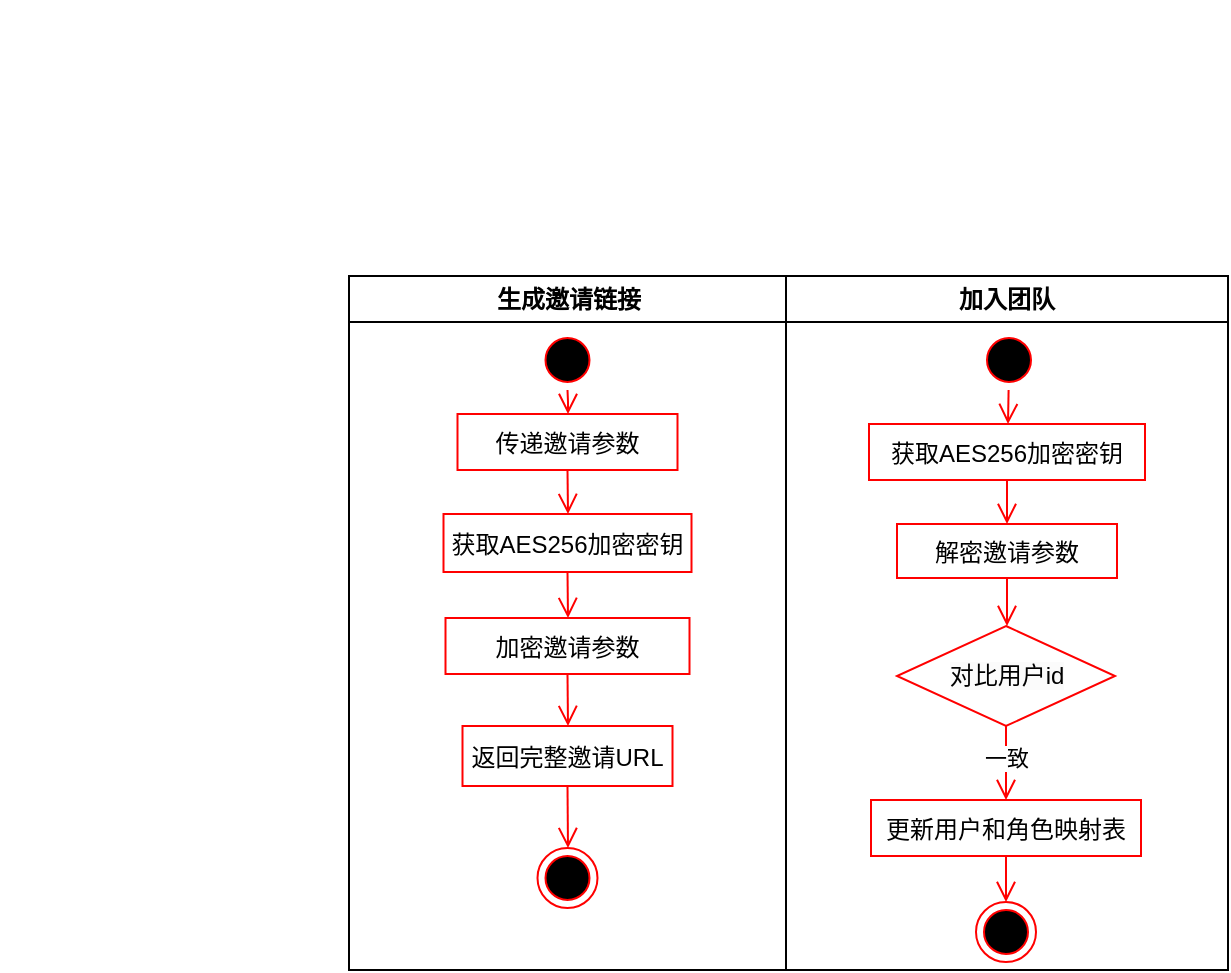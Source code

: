<mxfile version="24.0.4" type="github">
  <diagram name="Page-1" id="e7e014a7-5840-1c2e-5031-d8a46d1fe8dd">
    <mxGraphModel dx="93339" dy="63280" grid="0" gridSize="10" guides="1" tooltips="1" connect="1" arrows="1" fold="1" page="1" pageScale="1" pageWidth="1169" pageHeight="826" background="none" math="0" shadow="0">
      <root>
        <mxCell id="0" />
        <mxCell id="1" parent="0" />
        <mxCell id="2" value="生成邀请链接" style="swimlane;whiteSpace=wrap;startSize=23;" parent="1" vertex="1">
          <mxGeometry x="164.5" y="128" width="218.5" height="347" as="geometry" />
        </mxCell>
        <mxCell id="5" value="" style="ellipse;shape=startState;fillColor=#000000;strokeColor=#ff0000;" parent="2" vertex="1">
          <mxGeometry x="94.25" y="27" width="30" height="30" as="geometry" />
        </mxCell>
        <mxCell id="6" value="" style="edgeStyle=elbowEdgeStyle;elbow=horizontal;verticalAlign=bottom;endArrow=open;endSize=8;strokeColor=#FF0000;endFill=1;rounded=0" parent="2" source="5" target="7" edge="1">
          <mxGeometry x="100" y="40" as="geometry">
            <mxPoint x="109.25" y="97" as="targetPoint" />
          </mxGeometry>
        </mxCell>
        <mxCell id="7" value="传递邀请参数" style="strokeColor=#FF0000;" parent="2" vertex="1">
          <mxGeometry x="54.25" y="69" width="110" height="28" as="geometry" />
        </mxCell>
        <mxCell id="10" value="获取AES256加密密钥" style="strokeColor=#FF0000;" parent="2" vertex="1">
          <mxGeometry x="47.25" y="119" width="124" height="29" as="geometry" />
        </mxCell>
        <mxCell id="Txw60cx1Kh3sxlR9NIMl-50" value="" style="ellipse;shape=endState;fillColor=#000000;strokeColor=#ff0000" parent="2" vertex="1">
          <mxGeometry x="94.25" y="286" width="30" height="30" as="geometry" />
        </mxCell>
        <mxCell id="Txw60cx1Kh3sxlR9NIMl-54" value="" style="edgeStyle=elbowEdgeStyle;elbow=horizontal;verticalAlign=bottom;endArrow=open;endSize=8;strokeColor=#FF0000;endFill=1;rounded=0;exitX=0.5;exitY=1;exitDx=0;exitDy=0;entryX=0.5;entryY=0;entryDx=0;entryDy=0;" parent="2" source="7" target="10" edge="1">
          <mxGeometry x="-64.5" y="-88" as="geometry">
            <mxPoint x="119.25" y="89" as="targetPoint" />
            <mxPoint x="119.25" y="67" as="sourcePoint" />
          </mxGeometry>
        </mxCell>
        <mxCell id="Txw60cx1Kh3sxlR9NIMl-55" value="" style="edgeStyle=elbowEdgeStyle;elbow=horizontal;verticalAlign=bottom;endArrow=open;endSize=8;strokeColor=#FF0000;endFill=1;rounded=0;exitX=0.5;exitY=1;exitDx=0;exitDy=0;" parent="2" edge="1" target="rDcZoxMiwBND-SI_1BVu-38" source="10">
          <mxGeometry x="-229" y="-216" as="geometry">
            <mxPoint x="109.23" y="209" as="targetPoint" />
            <mxPoint x="109.23" y="177" as="sourcePoint" />
          </mxGeometry>
        </mxCell>
        <mxCell id="Txw60cx1Kh3sxlR9NIMl-48" value="返回完整邀请URL" style="strokeColor=#FF0000;" parent="2" vertex="1">
          <mxGeometry x="56.75" y="225" width="105" height="30" as="geometry" />
        </mxCell>
        <mxCell id="Txw60cx1Kh3sxlR9NIMl-65" value="" style="edgeStyle=elbowEdgeStyle;elbow=horizontal;verticalAlign=bottom;endArrow=open;endSize=8;strokeColor=#FF0000;endFill=1;rounded=0;exitX=0.5;exitY=1;exitDx=0;exitDy=0;entryX=0.5;entryY=0;entryDx=0;entryDy=0;" parent="2" source="Txw60cx1Kh3sxlR9NIMl-48" target="Txw60cx1Kh3sxlR9NIMl-50" edge="1">
          <mxGeometry x="-393.5" y="-344" as="geometry">
            <mxPoint x="109.02" y="351" as="targetPoint" />
            <mxPoint x="109.02" y="319" as="sourcePoint" />
          </mxGeometry>
        </mxCell>
        <mxCell id="rDcZoxMiwBND-SI_1BVu-38" value="加密邀请参数" style="strokeColor=#FF0000;" parent="2" vertex="1">
          <mxGeometry x="48.25" y="171" width="122" height="28" as="geometry" />
        </mxCell>
        <mxCell id="rDcZoxMiwBND-SI_1BVu-39" value="" style="edgeStyle=elbowEdgeStyle;elbow=horizontal;verticalAlign=bottom;endArrow=open;endSize=8;strokeColor=#FF0000;endFill=1;rounded=0;exitX=0.5;exitY=1;exitDx=0;exitDy=0;entryX=0.5;entryY=0;entryDx=0;entryDy=0;" parent="2" edge="1" target="Txw60cx1Kh3sxlR9NIMl-48" source="rDcZoxMiwBND-SI_1BVu-38">
          <mxGeometry x="-393.5" y="-344" as="geometry">
            <mxPoint x="110.75" y="226" as="targetPoint" />
            <mxPoint x="109.16" y="247" as="sourcePoint" />
          </mxGeometry>
        </mxCell>
        <mxCell id="4" value="加入团队" style="swimlane;whiteSpace=wrap" parent="1" vertex="1">
          <mxGeometry x="383" y="128" width="221" height="347" as="geometry" />
        </mxCell>
        <mxCell id="38" value="" style="ellipse;shape=endState;fillColor=#000000;strokeColor=#ff0000" parent="4" vertex="1">
          <mxGeometry x="95" y="313" width="30" height="30" as="geometry" />
        </mxCell>
        <mxCell id="Txw60cx1Kh3sxlR9NIMl-51" value="" style="ellipse;shape=startState;fillColor=#000000;strokeColor=#ff0000;" parent="4" vertex="1">
          <mxGeometry x="96.5" y="27" width="30" height="30" as="geometry" />
        </mxCell>
        <mxCell id="Txw60cx1Kh3sxlR9NIMl-52" value="获取AES256加密密钥" style="strokeColor=#FF0000;" parent="4" vertex="1">
          <mxGeometry x="41.5" y="74" width="138" height="28" as="geometry" />
        </mxCell>
        <mxCell id="Txw60cx1Kh3sxlR9NIMl-53" value="解密邀请参数" style="strokeColor=#FF0000;" parent="4" vertex="1">
          <mxGeometry x="55.5" y="124" width="110" height="27" as="geometry" />
        </mxCell>
        <mxCell id="Txw60cx1Kh3sxlR9NIMl-67" value="" style="edgeStyle=elbowEdgeStyle;elbow=horizontal;verticalAlign=bottom;endArrow=open;endSize=8;strokeColor=#FF0000;endFill=1;rounded=0;entryX=0.5;entryY=0;entryDx=0;entryDy=0;" parent="4" edge="1" target="Txw60cx1Kh3sxlR9NIMl-52">
          <mxGeometry x="-345" y="-88" as="geometry">
            <mxPoint x="111.5" y="70" as="targetPoint" />
            <mxPoint x="111.3" y="57" as="sourcePoint" />
          </mxGeometry>
        </mxCell>
        <mxCell id="Txw60cx1Kh3sxlR9NIMl-68" value="" style="edgeStyle=elbowEdgeStyle;elbow=horizontal;verticalAlign=bottom;endArrow=open;endSize=8;strokeColor=#FF0000;endFill=1;rounded=0;exitX=0.5;exitY=1;exitDx=0;exitDy=0;entryX=0.5;entryY=0;entryDx=0;entryDy=0;" parent="4" edge="1" target="Txw60cx1Kh3sxlR9NIMl-53" source="Txw60cx1Kh3sxlR9NIMl-52">
          <mxGeometry x="-509.5" y="-216" as="geometry">
            <mxPoint x="111.5" y="126" as="targetPoint" />
            <mxPoint x="111.46" y="105" as="sourcePoint" />
          </mxGeometry>
        </mxCell>
        <mxCell id="Txw60cx1Kh3sxlR9NIMl-69" value="" style="edgeStyle=elbowEdgeStyle;elbow=horizontal;verticalAlign=bottom;endArrow=open;endSize=8;strokeColor=#FF0000;endFill=1;rounded=0;exitX=0.5;exitY=1;exitDx=0;exitDy=0;entryX=0.5;entryY=0;entryDx=0;entryDy=0;" parent="4" edge="1" target="rDcZoxMiwBND-SI_1BVu-41" source="Txw60cx1Kh3sxlR9NIMl-53">
          <mxGeometry x="-954.5" y="-344" as="geometry">
            <mxPoint x="111.26" y="207" as="targetPoint" />
            <mxPoint x="111.26" y="175" as="sourcePoint" />
          </mxGeometry>
        </mxCell>
        <mxCell id="rDcZoxMiwBND-SI_1BVu-41" value="&lt;span style=&quot;color: rgb(0, 0, 0); font-family: Helvetica; font-size: 12px; font-style: normal; font-variant-ligatures: normal; font-variant-caps: normal; font-weight: 400; letter-spacing: normal; orphans: 2; text-align: center; text-indent: 0px; text-transform: none; widows: 2; word-spacing: 0px; -webkit-text-stroke-width: 0px; white-space: nowrap; background-color: rgb(251, 251, 251); text-decoration-thickness: initial; text-decoration-style: initial; text-decoration-color: initial; display: inline !important; float: none;&quot;&gt;对比用户id&lt;/span&gt;" style="rhombus;whiteSpace=wrap;html=1;strokeColor=#ff0000;" parent="4" vertex="1">
          <mxGeometry x="55.5" y="175" width="109" height="50" as="geometry" />
        </mxCell>
        <mxCell id="YSmkZtvk_KPzb1TLFDWp-38" value="" style="edgeStyle=elbowEdgeStyle;elbow=horizontal;verticalAlign=bottom;endArrow=open;endSize=8;strokeColor=#FF0000;endFill=1;rounded=0;exitX=0.5;exitY=1;exitDx=0;exitDy=0;entryX=0.5;entryY=0;entryDx=0;entryDy=0;" parent="4" target="38" edge="1" source="rDcZoxMiwBND-SI_1BVu-40">
          <mxGeometry x="-838.5" y="-472" as="geometry">
            <mxPoint x="113.79" y="369" as="targetPoint" />
            <mxPoint x="113.79" y="339" as="sourcePoint" />
          </mxGeometry>
        </mxCell>
        <mxCell id="kITWzCv1qNqmuCgwB2I4-40" value="" style="edgeStyle=elbowEdgeStyle;elbow=vertical;verticalAlign=bottom;endArrow=open;endSize=8;strokeColor=#FF0000;endFill=1;rounded=0;exitX=0.5;exitY=1;exitDx=0;exitDy=0;" edge="1" parent="4" source="rDcZoxMiwBND-SI_1BVu-41" target="rDcZoxMiwBND-SI_1BVu-40">
          <mxGeometry x="-1399.5" y="-472" as="geometry">
            <mxPoint x="557.5" y="428" as="targetPoint" />
            <mxPoint x="555.5" y="375" as="sourcePoint" />
          </mxGeometry>
        </mxCell>
        <mxCell id="kITWzCv1qNqmuCgwB2I4-41" value="一致" style="edgeLabel;html=1;align=center;verticalAlign=middle;resizable=0;points=[];" vertex="1" connectable="0" parent="kITWzCv1qNqmuCgwB2I4-40">
          <mxGeometry relative="1" as="geometry">
            <mxPoint y="-3" as="offset" />
          </mxGeometry>
        </mxCell>
        <mxCell id="rDcZoxMiwBND-SI_1BVu-40" value="更新用户和角色映射表" style="strokeColor=#FF0000;" parent="4" vertex="1">
          <mxGeometry x="42.5" y="262" width="135" height="28" as="geometry" />
        </mxCell>
        <mxCell id="rDcZoxMiwBND-SI_1BVu-44" value="" style="edgeStyle=elbowEdgeStyle;elbow=horizontal;verticalAlign=bottom;endArrow=open;endSize=8;strokeColor=#FF0000;endFill=1;rounded=0;exitX=0.5;exitY=1;exitDx=0;exitDy=0;entryX=0.5;entryY=0;entryDx=0;entryDy=0;" parent="1" edge="1">
          <mxGeometry x="-954.5" y="-344" as="几何">
            <mxPoint x="589.76" y="350" as="targetPoint" />
            <mxPoint x="589.76" y="318" as="sourcePoint" />
          </mxGeometry>
        </mxCell>
        <mxCell id="rDcZoxMiwBND-SI_1BVu-45" value="" style="edgeStyle=elbowEdgeStyle;elbow=horizontal;verticalAlign=bottom;endArrow=open;endSize=8;strokeColor=#FF0000;endFill=1;rounded=0;exitX=0.5;exitY=1;exitDx=0;exitDy=0;entryX=0.5;entryY=0;entryDx=0;entryDy=0;" parent="1" edge="1">
          <mxGeometry x="-954.5" y="-344" as="几何">
            <mxPoint x="589.76" y="350" as="targetPoint" />
            <mxPoint x="589.76" y="318" as="sourcePoint" />
          </mxGeometry>
        </mxCell>
      </root>
    </mxGraphModel>
  </diagram>
</mxfile>

